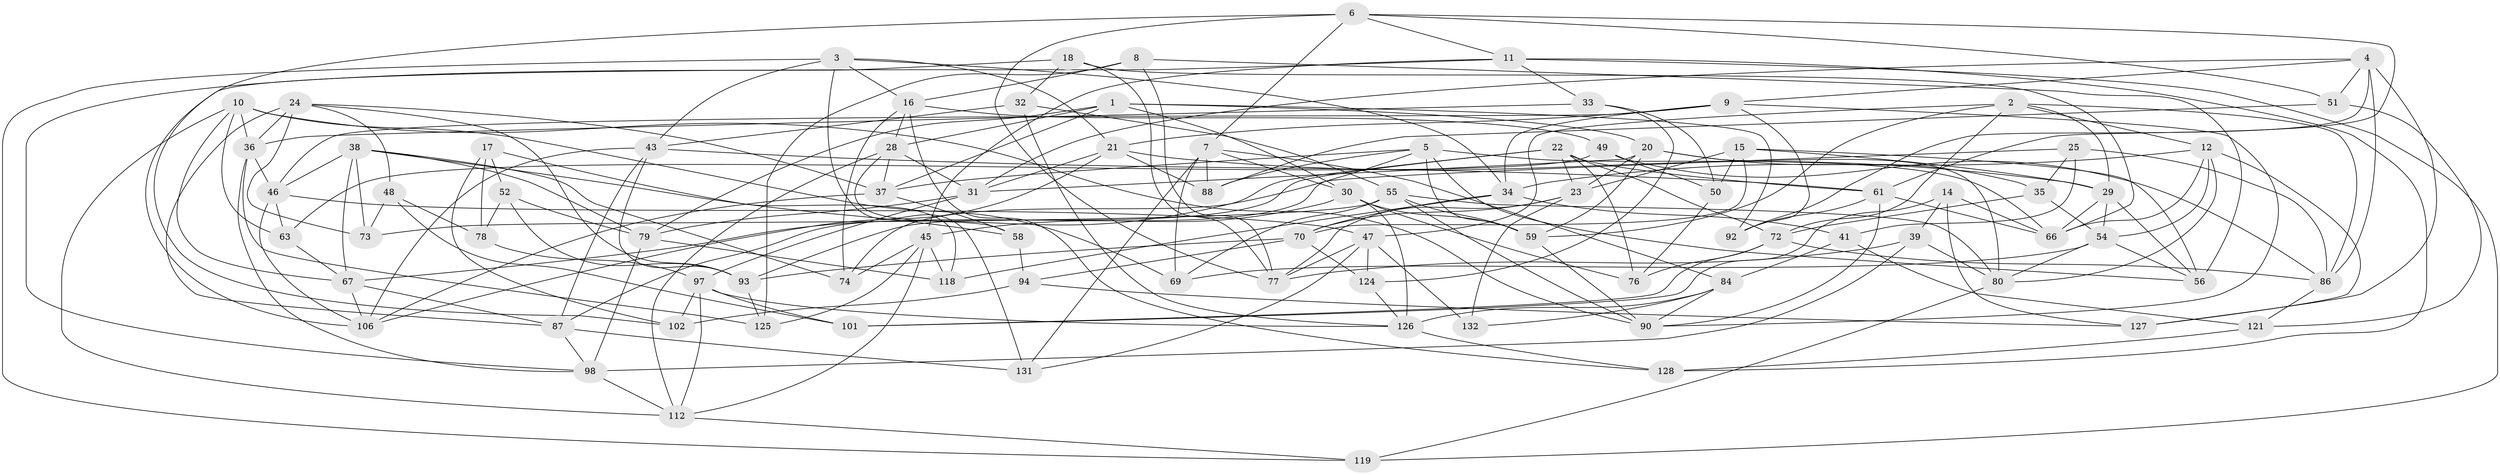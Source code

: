 // Generated by graph-tools (version 1.1) at 2025/24/03/03/25 07:24:25]
// undirected, 88 vertices, 226 edges
graph export_dot {
graph [start="1"]
  node [color=gray90,style=filled];
  1 [super="+82"];
  2 [super="+19"];
  3 [super="+96"];
  4 [super="+40"];
  5 [super="+42"];
  6 [super="+57"];
  7 [super="+53"];
  8;
  9 [super="+13"];
  10 [super="+100"];
  11 [super="+115"];
  12 [super="+107"];
  14;
  15 [super="+68"];
  16 [super="+114"];
  17;
  18;
  20 [super="+26"];
  21 [super="+27"];
  22 [super="+120"];
  23 [super="+91"];
  24 [super="+65"];
  25;
  28 [super="+75"];
  29 [super="+105"];
  30 [super="+130"];
  31 [super="+62"];
  32;
  33;
  34 [super="+104"];
  35;
  36 [super="+81"];
  37 [super="+60"];
  38 [super="+44"];
  39;
  41;
  43 [super="+109"];
  45 [super="+99"];
  46 [super="+64"];
  47 [super="+89"];
  48;
  49;
  50;
  51;
  52;
  54 [super="+129"];
  55 [super="+95"];
  56 [super="+111"];
  58;
  59 [super="+71"];
  61 [super="+137"];
  63;
  66 [super="+140"];
  67 [super="+83"];
  69;
  70 [super="+103"];
  72 [super="+139"];
  73;
  74;
  76;
  77 [super="+108"];
  78;
  79 [super="+85"];
  80 [super="+122"];
  84 [super="+134"];
  86 [super="+117"];
  87 [super="+136"];
  88;
  90 [super="+123"];
  92;
  93 [super="+110"];
  94;
  97 [super="+138"];
  98 [super="+116"];
  101;
  102;
  106 [super="+135"];
  112 [super="+113"];
  118;
  119;
  121;
  124;
  125;
  126 [super="+133"];
  127;
  128;
  131;
  132;
  1 -- 92;
  1 -- 30;
  1 -- 28;
  1 -- 20;
  1 -- 79;
  1 -- 37;
  2 -- 12;
  2 -- 86;
  2 -- 72;
  2 -- 59;
  2 -- 29;
  2 -- 47;
  3 -- 16;
  3 -- 21;
  3 -- 131;
  3 -- 119;
  3 -- 43;
  3 -- 34;
  4 -- 86;
  4 -- 92;
  4 -- 51;
  4 -- 127;
  4 -- 31;
  4 -- 9;
  5 -- 66;
  5 -- 74;
  5 -- 56;
  5 -- 88;
  5 -- 37;
  5 -- 59;
  6 -- 61;
  6 -- 7;
  6 -- 51;
  6 -- 102;
  6 -- 11;
  6 -- 77;
  7 -- 88;
  7 -- 30;
  7 -- 131;
  7 -- 84;
  7 -- 69;
  8 -- 16;
  8 -- 125;
  8 -- 77;
  8 -- 56;
  9 -- 90;
  9 -- 34;
  9 -- 46;
  9 -- 92;
  9 -- 21;
  10 -- 112;
  10 -- 69;
  10 -- 36;
  10 -- 63;
  10 -- 90;
  10 -- 67;
  11 -- 33;
  11 -- 45;
  11 -- 128;
  11 -- 106;
  11 -- 119;
  12 -- 54;
  12 -- 80;
  12 -- 34;
  12 -- 127;
  12 -- 66;
  14 -- 101;
  14 -- 39;
  14 -- 66;
  14 -- 127;
  15 -- 56 [weight=2];
  15 -- 70;
  15 -- 23;
  15 -- 50;
  15 -- 29;
  16 -- 74;
  16 -- 49;
  16 -- 28;
  16 -- 128;
  17 -- 78;
  17 -- 52;
  17 -- 118;
  17 -- 102;
  18 -- 32;
  18 -- 98;
  18 -- 77;
  18 -- 66;
  20 -- 23;
  20 -- 31;
  20 -- 35;
  20 -- 80;
  20 -- 59;
  21 -- 106;
  21 -- 88;
  21 -- 29;
  21 -- 31;
  22 -- 72;
  22 -- 76;
  22 -- 67;
  22 -- 87;
  22 -- 61;
  22 -- 23;
  23 -- 70;
  23 -- 77;
  23 -- 132;
  24 -- 37;
  24 -- 36;
  24 -- 73;
  24 -- 48;
  24 -- 93;
  24 -- 87;
  25 -- 35;
  25 -- 41;
  25 -- 86;
  25 -- 93;
  28 -- 112;
  28 -- 58;
  28 -- 31;
  28 -- 37;
  29 -- 66;
  29 -- 54;
  29 -- 56;
  30 -- 76;
  30 -- 59;
  30 -- 45;
  30 -- 126;
  31 -- 97;
  31 -- 79;
  32 -- 43;
  32 -- 126;
  32 -- 55;
  33 -- 36;
  33 -- 50;
  33 -- 124;
  34 -- 70;
  34 -- 41;
  34 -- 118;
  35 -- 54;
  35 -- 72;
  36 -- 98;
  36 -- 125;
  36 -- 46;
  37 -- 106;
  37 -- 58;
  38 -- 58;
  38 -- 73;
  38 -- 79;
  38 -- 74;
  38 -- 67;
  38 -- 46;
  39 -- 98;
  39 -- 77;
  39 -- 80;
  41 -- 121;
  41 -- 84;
  43 -- 87;
  43 -- 93;
  43 -- 106;
  43 -- 61;
  45 -- 74;
  45 -- 118;
  45 -- 112;
  45 -- 125;
  46 -- 63;
  46 -- 106;
  46 -- 47;
  47 -- 132;
  47 -- 124;
  47 -- 131;
  47 -- 77;
  48 -- 101;
  48 -- 78;
  48 -- 73;
  49 -- 63;
  49 -- 86;
  49 -- 50;
  50 -- 76;
  51 -- 88;
  51 -- 121;
  52 -- 78;
  52 -- 93;
  52 -- 79;
  54 -- 80;
  54 -- 56;
  54 -- 69;
  55 -- 80;
  55 -- 73;
  55 -- 59;
  55 -- 69;
  55 -- 90;
  58 -- 94;
  59 -- 90;
  61 -- 90;
  61 -- 66;
  61 -- 92;
  63 -- 67;
  67 -- 106;
  67 -- 87;
  70 -- 93;
  70 -- 124;
  70 -- 94;
  72 -- 86;
  72 -- 76;
  72 -- 101;
  78 -- 97;
  79 -- 118;
  79 -- 98;
  80 -- 119;
  84 -- 132 [weight=2];
  84 -- 126;
  84 -- 90;
  86 -- 121;
  87 -- 98;
  87 -- 131;
  93 -- 125;
  94 -- 102;
  94 -- 127;
  97 -- 112;
  97 -- 126;
  97 -- 102;
  97 -- 101;
  98 -- 112;
  112 -- 119;
  121 -- 128;
  124 -- 126;
  126 -- 128;
}
